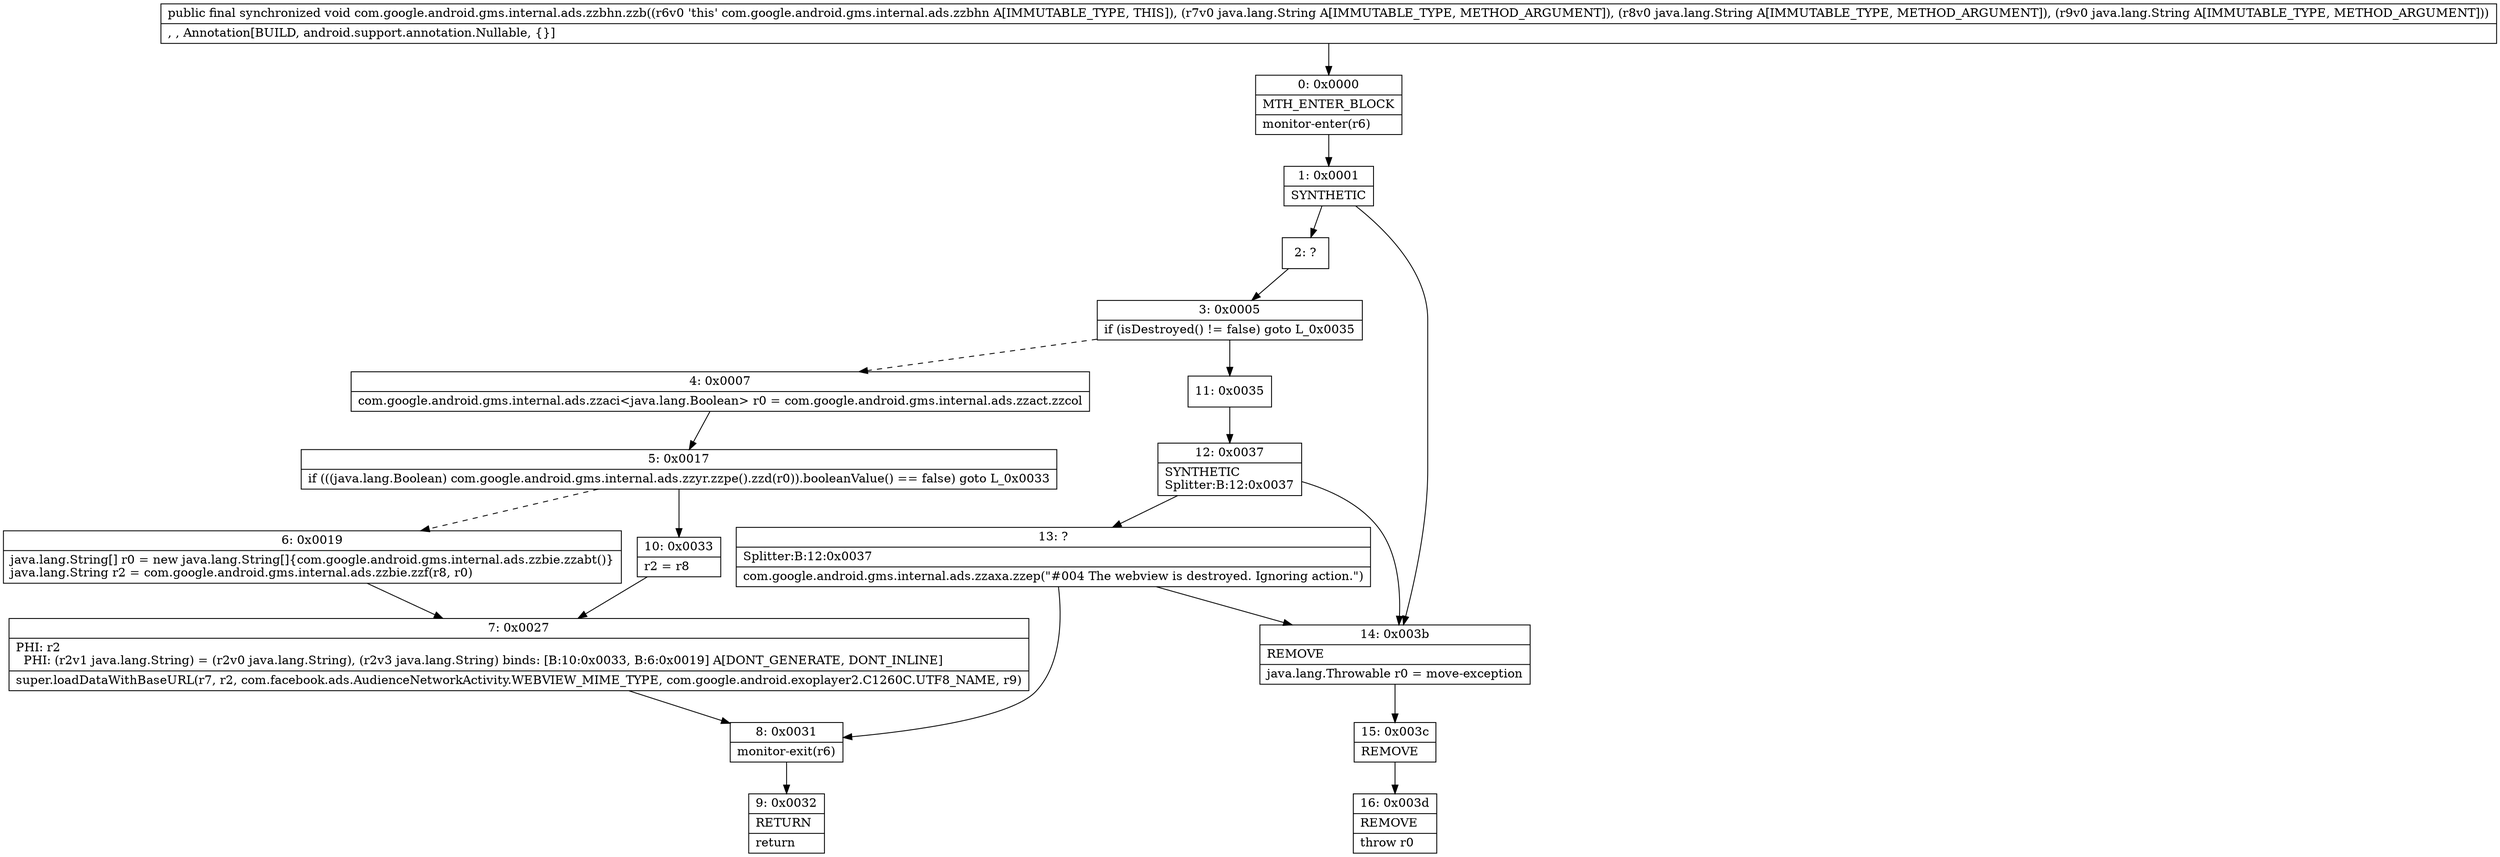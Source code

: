 digraph "CFG forcom.google.android.gms.internal.ads.zzbhn.zzb(Ljava\/lang\/String;Ljava\/lang\/String;Ljava\/lang\/String;)V" {
Node_0 [shape=record,label="{0\:\ 0x0000|MTH_ENTER_BLOCK\l|monitor\-enter(r6)\l}"];
Node_1 [shape=record,label="{1\:\ 0x0001|SYNTHETIC\l}"];
Node_2 [shape=record,label="{2\:\ ?}"];
Node_3 [shape=record,label="{3\:\ 0x0005|if (isDestroyed() != false) goto L_0x0035\l}"];
Node_4 [shape=record,label="{4\:\ 0x0007|com.google.android.gms.internal.ads.zzaci\<java.lang.Boolean\> r0 = com.google.android.gms.internal.ads.zzact.zzcol\l}"];
Node_5 [shape=record,label="{5\:\ 0x0017|if (((java.lang.Boolean) com.google.android.gms.internal.ads.zzyr.zzpe().zzd(r0)).booleanValue() == false) goto L_0x0033\l}"];
Node_6 [shape=record,label="{6\:\ 0x0019|java.lang.String[] r0 = new java.lang.String[]\{com.google.android.gms.internal.ads.zzbie.zzabt()\}\ljava.lang.String r2 = com.google.android.gms.internal.ads.zzbie.zzf(r8, r0)\l}"];
Node_7 [shape=record,label="{7\:\ 0x0027|PHI: r2 \l  PHI: (r2v1 java.lang.String) = (r2v0 java.lang.String), (r2v3 java.lang.String) binds: [B:10:0x0033, B:6:0x0019] A[DONT_GENERATE, DONT_INLINE]\l|super.loadDataWithBaseURL(r7, r2, com.facebook.ads.AudienceNetworkActivity.WEBVIEW_MIME_TYPE, com.google.android.exoplayer2.C1260C.UTF8_NAME, r9)\l}"];
Node_8 [shape=record,label="{8\:\ 0x0031|monitor\-exit(r6)\l}"];
Node_9 [shape=record,label="{9\:\ 0x0032|RETURN\l|return\l}"];
Node_10 [shape=record,label="{10\:\ 0x0033|r2 = r8\l}"];
Node_11 [shape=record,label="{11\:\ 0x0035}"];
Node_12 [shape=record,label="{12\:\ 0x0037|SYNTHETIC\lSplitter:B:12:0x0037\l}"];
Node_13 [shape=record,label="{13\:\ ?|Splitter:B:12:0x0037\l|com.google.android.gms.internal.ads.zzaxa.zzep(\"#004 The webview is destroyed. Ignoring action.\")\l}"];
Node_14 [shape=record,label="{14\:\ 0x003b|REMOVE\l|java.lang.Throwable r0 = move\-exception\l}"];
Node_15 [shape=record,label="{15\:\ 0x003c|REMOVE\l}"];
Node_16 [shape=record,label="{16\:\ 0x003d|REMOVE\l|throw r0\l}"];
MethodNode[shape=record,label="{public final synchronized void com.google.android.gms.internal.ads.zzbhn.zzb((r6v0 'this' com.google.android.gms.internal.ads.zzbhn A[IMMUTABLE_TYPE, THIS]), (r7v0 java.lang.String A[IMMUTABLE_TYPE, METHOD_ARGUMENT]), (r8v0 java.lang.String A[IMMUTABLE_TYPE, METHOD_ARGUMENT]), (r9v0 java.lang.String A[IMMUTABLE_TYPE, METHOD_ARGUMENT]))  | , , Annotation[BUILD, android.support.annotation.Nullable, \{\}]\l}"];
MethodNode -> Node_0;
Node_0 -> Node_1;
Node_1 -> Node_2;
Node_1 -> Node_14;
Node_2 -> Node_3;
Node_3 -> Node_4[style=dashed];
Node_3 -> Node_11;
Node_4 -> Node_5;
Node_5 -> Node_6[style=dashed];
Node_5 -> Node_10;
Node_6 -> Node_7;
Node_7 -> Node_8;
Node_8 -> Node_9;
Node_10 -> Node_7;
Node_11 -> Node_12;
Node_12 -> Node_13;
Node_12 -> Node_14;
Node_13 -> Node_14;
Node_13 -> Node_8;
Node_14 -> Node_15;
Node_15 -> Node_16;
}

